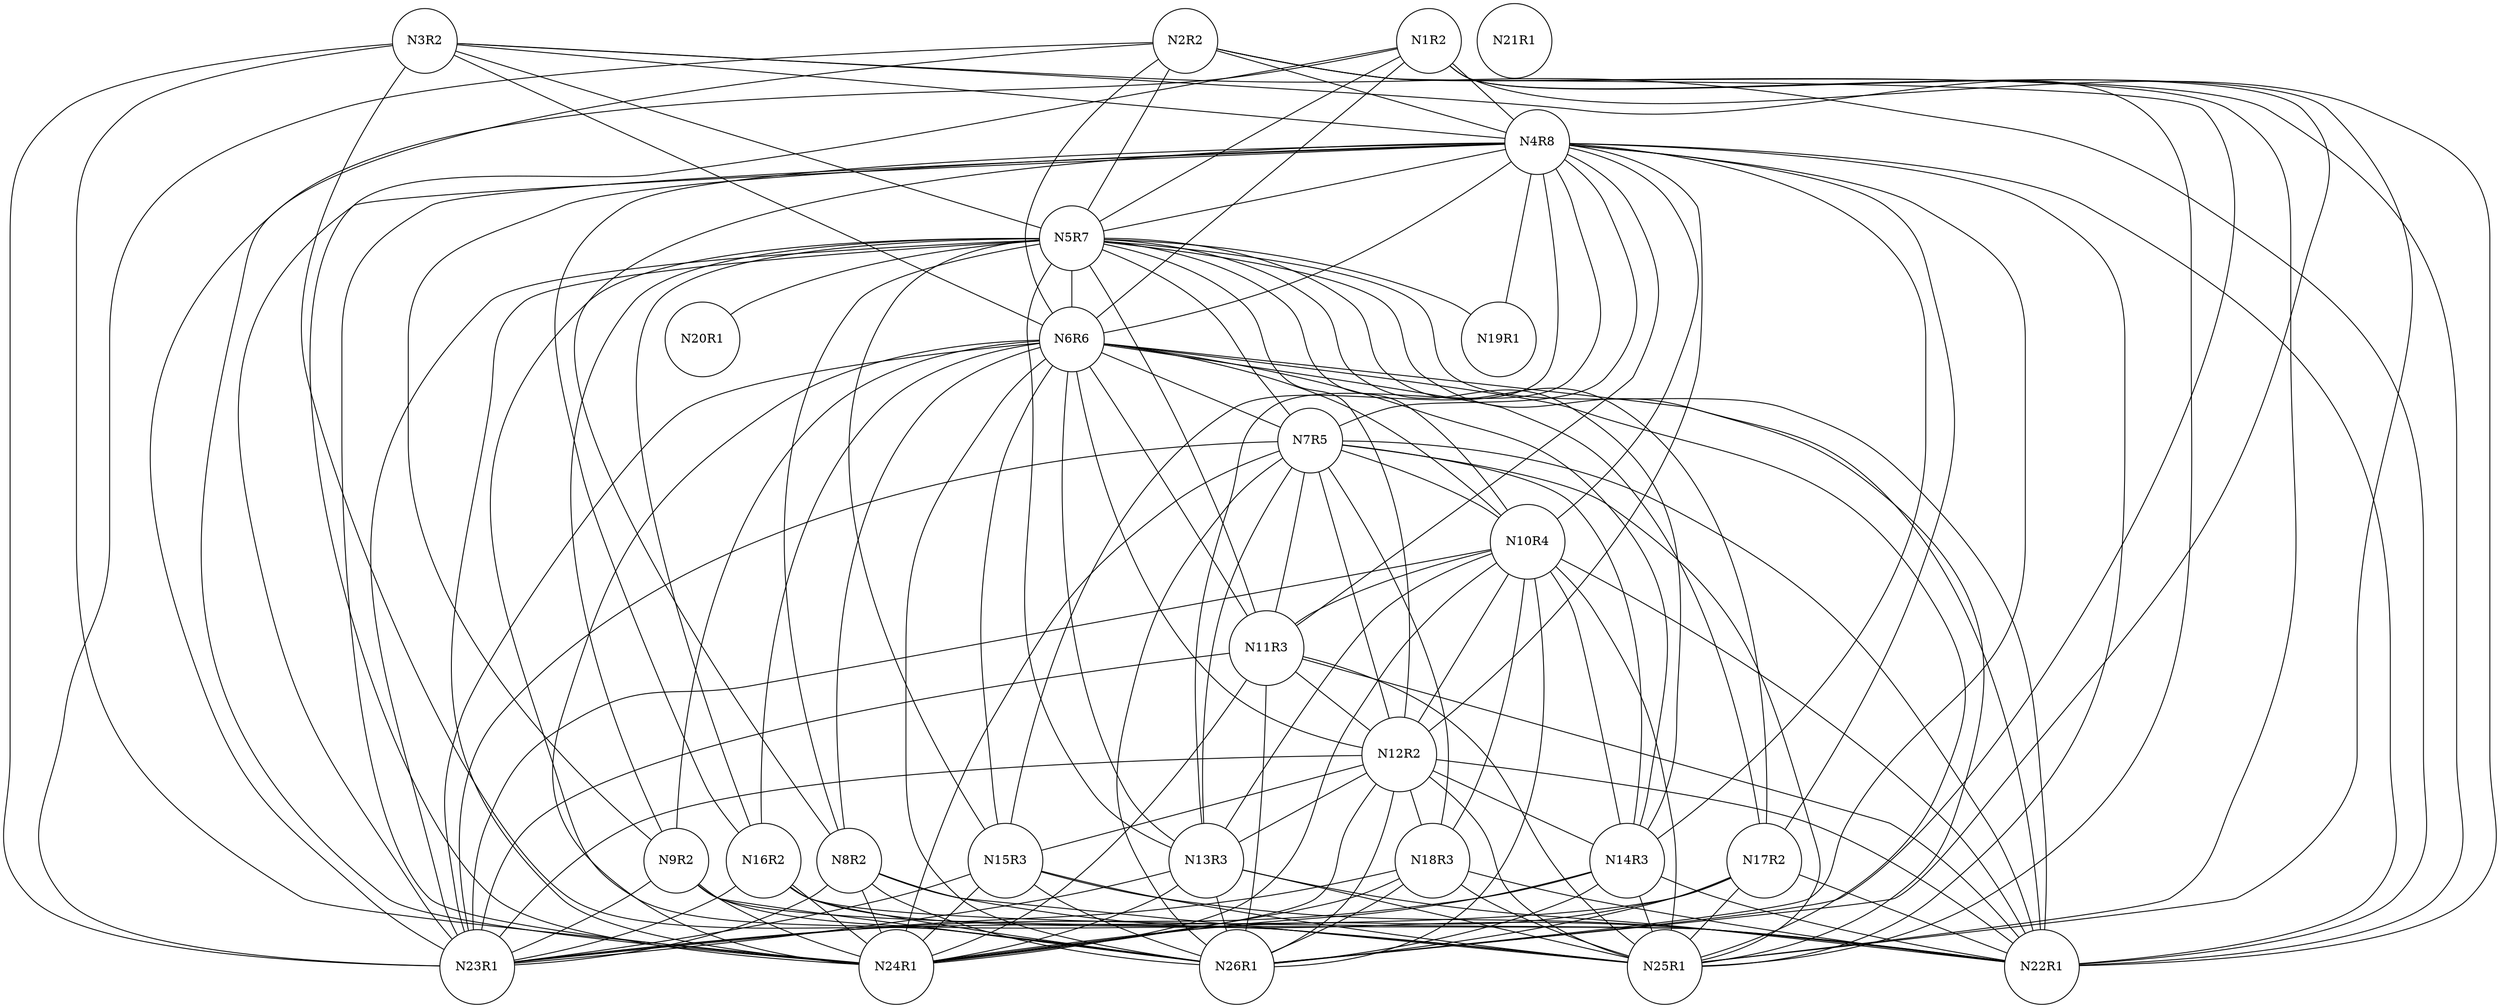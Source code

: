 graph ig {
    node [shape = circle];
    N1R2;
    N2R2;
    N3R2;
    N4R8;
    N5R7;
    N6R6;
    N7R5;
    N8R2;
    N9R2;
    N10R4;
    N11R3;
    N12R2;
    N13R3;
    N14R3;
    N15R3;
    N17R2;
    N16R2;
    N19R1;
    N18R3;
    N21R1;
    N20R1;
    N23R1;
    N22R1;
    N25R1;
    N24R1;
    N26R1;
    N1R2 -- N23R1;
    N1R2 -- N4R8;
    N1R2 -- N25R1;
    N1R2 -- N26R1;
    N1R2 -- N6R6;
    N1R2 -- N24R1;
    N1R2 -- N5R7;
    N1R2 -- N22R1;
    N2R2 -- N23R1;
    N2R2 -- N4R8;
    N2R2 -- N25R1;
    N2R2 -- N26R1;
    N2R2 -- N6R6;
    N2R2 -- N24R1;
    N2R2 -- N5R7;
    N2R2 -- N22R1;
    N3R2 -- N23R1;
    N3R2 -- N4R8;
    N3R2 -- N25R1;
    N3R2 -- N26R1;
    N3R2 -- N6R6;
    N3R2 -- N24R1;
    N3R2 -- N5R7;
    N3R2 -- N22R1;
    N4R8 -- N7R5;
    N4R8 -- N10R4;
    N4R8 -- N11R3;
    N4R8 -- N12R2;
    N4R8 -- N6R6;
    N4R8 -- N5R7;
    N4R8 -- N26R1;
    N4R8 -- N24R1;
    N4R8 -- N25R1;
    N4R8 -- N23R1;
    N4R8 -- N13R3;
    N4R8 -- N14R3;
    N4R8 -- N15R3;
    N4R8 -- N16R2;
    N4R8 -- N17R2;
    N4R8 -- N9R2;
    N4R8 -- N8R2;
    N4R8 -- N22R1;
    N4R8 -- N19R1;
    N5R7 -- N10R4;
    N5R7 -- N11R3;
    N5R7 -- N7R5;
    N5R7 -- N12R2;
    N5R7 -- N6R6;
    N5R7 -- N26R1;
    N5R7 -- N24R1;
    N5R7 -- N25R1;
    N5R7 -- N23R1;
    N5R7 -- N13R3;
    N5R7 -- N14R3;
    N5R7 -- N15R3;
    N5R7 -- N16R2;
    N5R7 -- N17R2;
    N5R7 -- N9R2;
    N5R7 -- N8R2;
    N5R7 -- N22R1;
    N5R7 -- N20R1;
    N5R7 -- N19R1;
    N6R6 -- N7R5;
    N6R6 -- N12R2;
    N6R6 -- N26R1;
    N6R6 -- N11R3;
    N6R6 -- N10R4;
    N6R6 -- N24R1;
    N6R6 -- N25R1;
    N6R6 -- N23R1;
    N6R6 -- N13R3;
    N6R6 -- N14R3;
    N6R6 -- N15R3;
    N6R6 -- N16R2;
    N6R6 -- N17R2;
    N6R6 -- N9R2;
    N6R6 -- N8R2;
    N6R6 -- N22R1;
    N7R5 -- N11R3;
    N7R5 -- N10R4;
    N7R5 -- N12R2;
    N7R5 -- N26R1;
    N7R5 -- N24R1;
    N7R5 -- N25R1;
    N7R5 -- N23R1;
    N7R5 -- N13R3;
    N7R5 -- N14R3;
    N7R5 -- N18R3;
    N7R5 -- N22R1;
    N8R2 -- N23R1;
    N8R2 -- N25R1;
    N8R2 -- N26R1;
    N8R2 -- N24R1;
    N8R2 -- N22R1;
    N9R2 -- N23R1;
    N9R2 -- N25R1;
    N9R2 -- N24R1;
    N9R2 -- N26R1;
    N9R2 -- N22R1;
    N10R4 -- N11R3;
    N10R4 -- N12R2;
    N10R4 -- N26R1;
    N10R4 -- N24R1;
    N10R4 -- N25R1;
    N10R4 -- N23R1;
    N10R4 -- N13R3;
    N10R4 -- N14R3;
    N10R4 -- N18R3;
    N10R4 -- N22R1;
    N11R3 -- N12R2;
    N11R3 -- N26R1;
    N11R3 -- N24R1;
    N11R3 -- N25R1;
    N11R3 -- N23R1;
    N11R3 -- N22R1;
    N12R2 -- N26R1;
    N12R2 -- N24R1;
    N12R2 -- N25R1;
    N12R2 -- N23R1;
    N12R2 -- N13R3;
    N12R2 -- N14R3;
    N12R2 -- N15R3;
    N12R2 -- N18R3;
    N12R2 -- N22R1;
    N13R3 -- N23R1;
    N13R3 -- N25R1;
    N13R3 -- N24R1;
    N13R3 -- N26R1;
    N13R3 -- N22R1;
    N14R3 -- N23R1;
    N14R3 -- N24R1;
    N14R3 -- N25R1;
    N14R3 -- N26R1;
    N14R3 -- N22R1;
    N15R3 -- N23R1;
    N15R3 -- N25R1;
    N15R3 -- N26R1;
    N15R3 -- N24R1;
    N15R3 -- N22R1;
    N17R2 -- N23R1;
    N17R2 -- N25R1;
    N17R2 -- N26R1;
    N17R2 -- N24R1;
    N17R2 -- N22R1;
    N16R2 -- N23R1;
    N16R2 -- N25R1;
    N16R2 -- N26R1;
    N16R2 -- N24R1;
    N16R2 -- N22R1;
    N18R3 -- N23R1;
    N18R3 -- N25R1;
    N18R3 -- N26R1;
    N18R3 -- N24R1;
    N18R3 -- N22R1;
}


